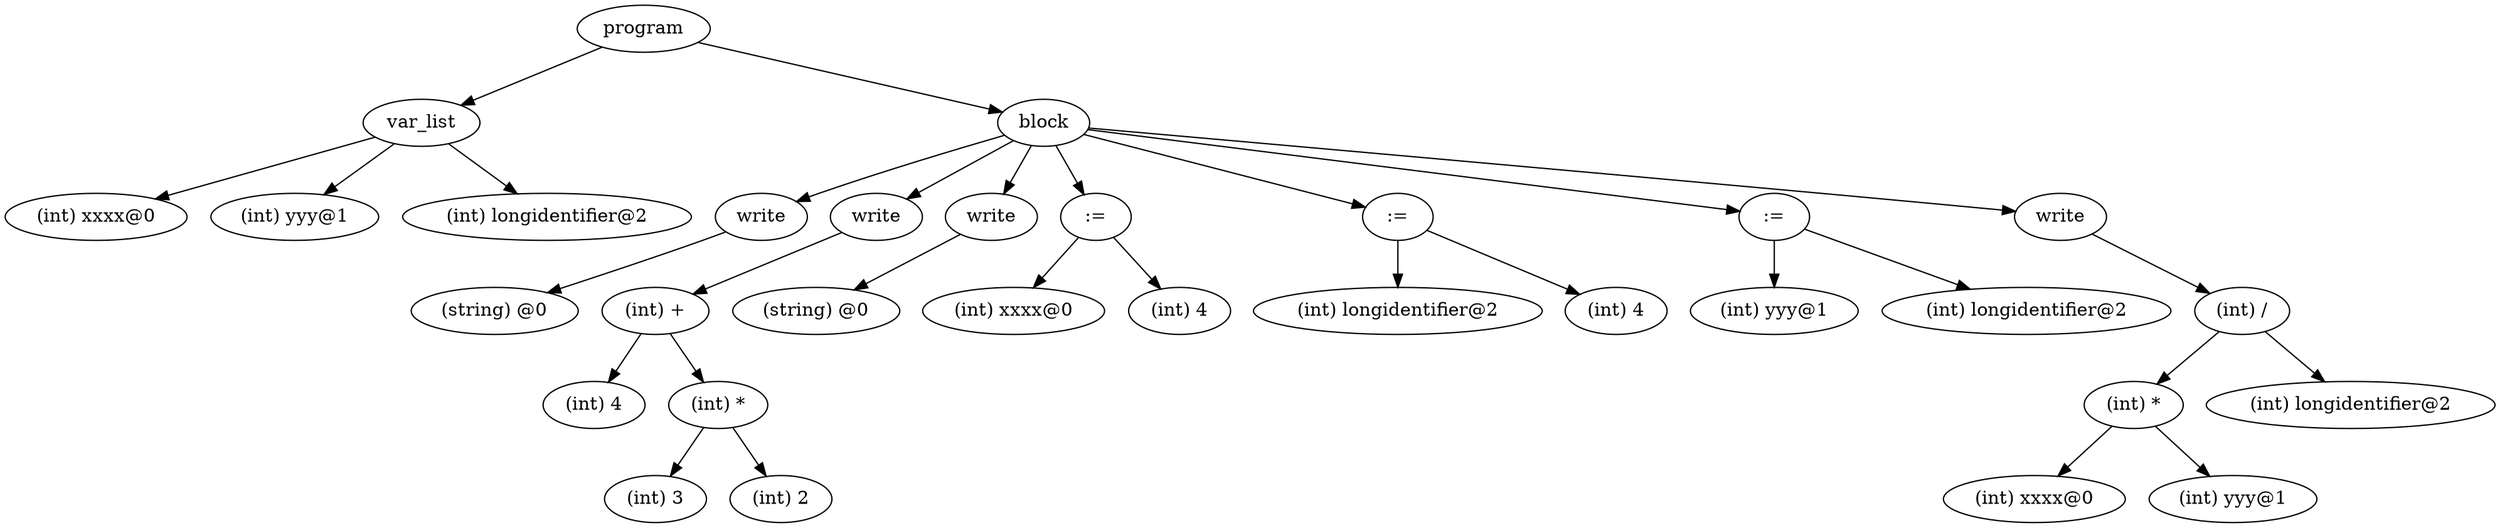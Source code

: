 digraph {
graph [ordering="out"];
node0[label="program"];
node1[label="var_list"];
node2[label="(int) xxxx@0"];
node1 -> node2;
node3[label="(int) yyy@1"];
node1 -> node3;
node4[label="(int) longidentifier@2"];
node1 -> node4;
node0 -> node1;
node5[label="block"];
node6[label="write"];
node7[label="(string) @0"];
node6 -> node7;
node5 -> node6;
node8[label="write"];
node9[label="(int) +"];
node10[label="(int) 4"];
node9 -> node10;
node11[label="(int) *"];
node12[label="(int) 3"];
node11 -> node12;
node13[label="(int) 2"];
node11 -> node13;
node9 -> node11;
node8 -> node9;
node5 -> node8;
node14[label="write"];
node15[label="(string) @0"];
node14 -> node15;
node5 -> node14;
node16[label=":="];
node17[label="(int) xxxx@0"];
node16 -> node17;
node18[label="(int) 4"];
node16 -> node18;
node5 -> node16;
node19[label=":="];
node20[label="(int) longidentifier@2"];
node19 -> node20;
node21[label="(int) 4"];
node19 -> node21;
node5 -> node19;
node22[label=":="];
node23[label="(int) yyy@1"];
node22 -> node23;
node24[label="(int) longidentifier@2"];
node22 -> node24;
node5 -> node22;
node25[label="write"];
node26[label="(int) /"];
node27[label="(int) *"];
node28[label="(int) xxxx@0"];
node27 -> node28;
node29[label="(int) yyy@1"];
node27 -> node29;
node26 -> node27;
node30[label="(int) longidentifier@2"];
node26 -> node30;
node25 -> node26;
node5 -> node25;
node0 -> node5;
}
